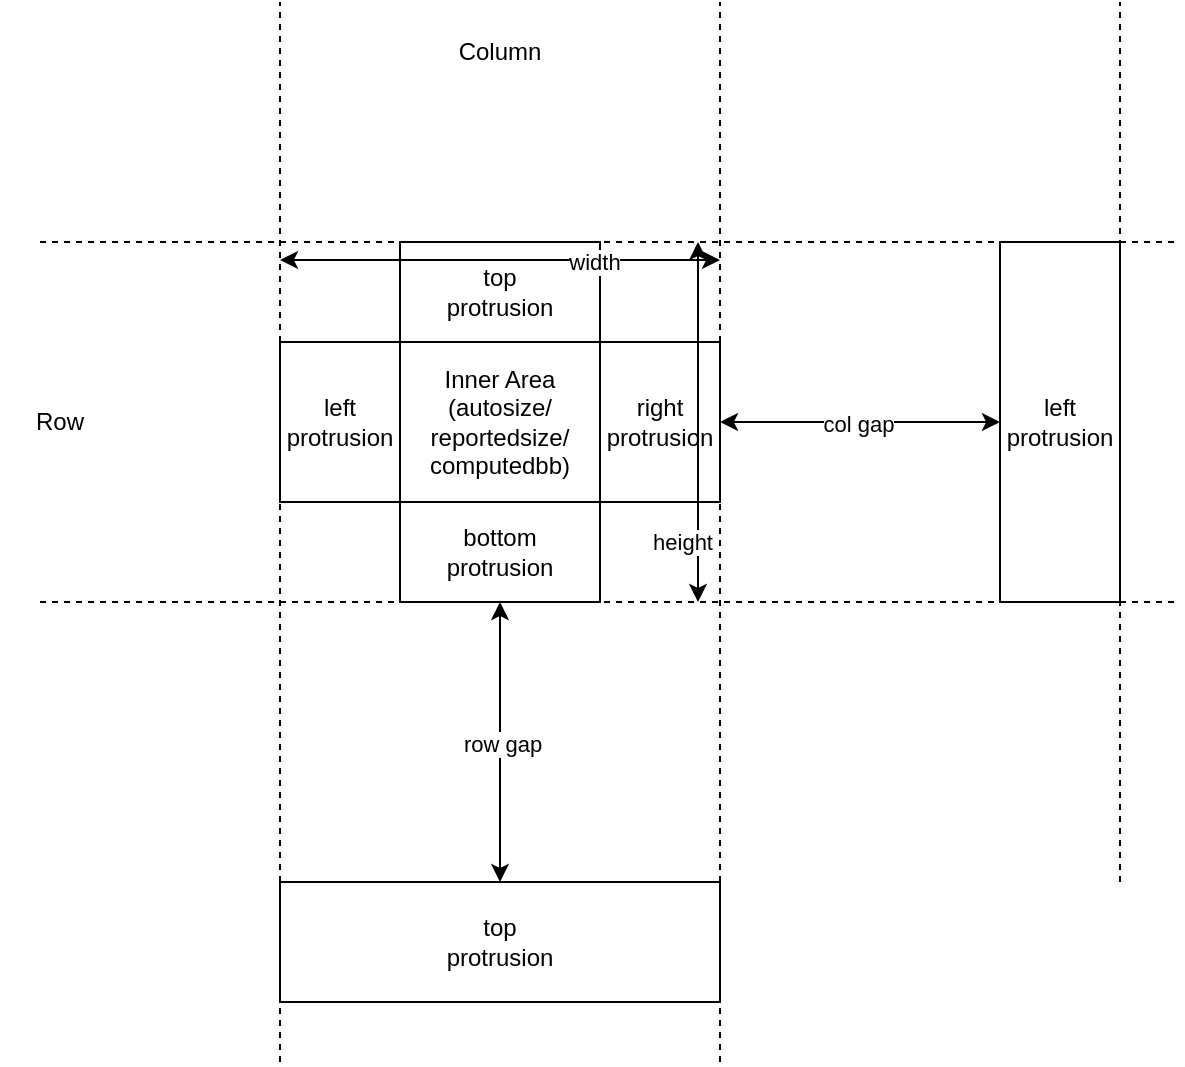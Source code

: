 <mxfile>
    <diagram id="6qtdvnLPg3hV4j2U6vlT" name="Page-1">
        <mxGraphModel dx="496" dy="936" grid="1" gridSize="10" guides="1" tooltips="1" connect="1" arrows="1" fold="1" page="1" pageScale="1" pageWidth="827" pageHeight="1169" math="0" shadow="0">
            <root>
                <mxCell id="0"/>
                <mxCell id="1" parent="0"/>
                <mxCell id="2" value="Inner Area&lt;br&gt;(autosize/&lt;br&gt;reportedsize/&lt;br&gt;computedbb)" style="rounded=0;whiteSpace=wrap;html=1;" parent="1" vertex="1">
                    <mxGeometry x="220" y="250" width="100" height="80" as="geometry"/>
                </mxCell>
                <mxCell id="7" value="left&lt;br&gt;protrusion" style="rounded=0;whiteSpace=wrap;html=1;" parent="1" vertex="1">
                    <mxGeometry x="160" y="250" width="60" height="80" as="geometry"/>
                </mxCell>
                <mxCell id="9" value="top&lt;br&gt;protrusion" style="rounded=0;whiteSpace=wrap;html=1;" parent="1" vertex="1">
                    <mxGeometry x="220" y="200" width="100" height="50" as="geometry"/>
                </mxCell>
                <mxCell id="10" value="bottom&lt;br&gt;protrusion" style="rounded=0;whiteSpace=wrap;html=1;" parent="1" vertex="1">
                    <mxGeometry x="220" y="330" width="100" height="50" as="geometry"/>
                </mxCell>
                <mxCell id="12" value="" style="endArrow=none;dashed=1;html=1;" parent="1" edge="1">
                    <mxGeometry width="50" height="50" relative="1" as="geometry">
                        <mxPoint x="380" y="610" as="sourcePoint"/>
                        <mxPoint x="380" y="80" as="targetPoint"/>
                    </mxGeometry>
                </mxCell>
                <mxCell id="13" value="" style="endArrow=none;dashed=1;html=1;" parent="1" edge="1">
                    <mxGeometry width="50" height="50" relative="1" as="geometry">
                        <mxPoint x="160" y="610" as="sourcePoint"/>
                        <mxPoint x="160" y="80" as="targetPoint"/>
                    </mxGeometry>
                </mxCell>
                <mxCell id="14" value="" style="endArrow=none;dashed=1;html=1;" parent="1" edge="1">
                    <mxGeometry width="50" height="50" relative="1" as="geometry">
                        <mxPoint x="40" y="200" as="sourcePoint"/>
                        <mxPoint x="610" y="200" as="targetPoint"/>
                    </mxGeometry>
                </mxCell>
                <mxCell id="15" value="" style="endArrow=none;dashed=1;html=1;" parent="1" edge="1">
                    <mxGeometry width="50" height="50" relative="1" as="geometry">
                        <mxPoint x="40" y="380" as="sourcePoint"/>
                        <mxPoint x="610" y="380" as="targetPoint"/>
                    </mxGeometry>
                </mxCell>
                <mxCell id="17" value="left&lt;br&gt;protrusion" style="rounded=0;whiteSpace=wrap;html=1;" parent="1" vertex="1">
                    <mxGeometry x="520" y="200" width="60" height="180" as="geometry"/>
                </mxCell>
                <mxCell id="18" value="" style="endArrow=none;dashed=1;html=1;" parent="1" edge="1">
                    <mxGeometry width="50" height="50" relative="1" as="geometry">
                        <mxPoint x="580" y="520" as="sourcePoint"/>
                        <mxPoint x="580" y="80" as="targetPoint"/>
                    </mxGeometry>
                </mxCell>
                <mxCell id="19" value="top&lt;br&gt;protrusion" style="rounded=0;whiteSpace=wrap;html=1;" parent="1" vertex="1">
                    <mxGeometry x="160" y="520" width="220" height="60" as="geometry"/>
                </mxCell>
                <mxCell id="21" value="" style="endArrow=classic;startArrow=classic;html=1;entryX=0.5;entryY=1;entryDx=0;entryDy=0;exitX=0.5;exitY=0;exitDx=0;exitDy=0;" parent="1" source="19" target="10" edge="1">
                    <mxGeometry width="50" height="50" relative="1" as="geometry">
                        <mxPoint x="200" y="520" as="sourcePoint"/>
                        <mxPoint x="120" y="530" as="targetPoint"/>
                        <Array as="points"/>
                    </mxGeometry>
                </mxCell>
                <mxCell id="22" value="row gap" style="edgeLabel;html=1;align=center;verticalAlign=middle;resizable=0;points=[];" parent="21" vertex="1" connectable="0">
                    <mxGeometry x="-0.015" y="-1" relative="1" as="geometry">
                        <mxPoint as="offset"/>
                    </mxGeometry>
                </mxCell>
                <mxCell id="23" value="" style="endArrow=classic;startArrow=classic;html=1;entryX=0;entryY=0.5;entryDx=0;entryDy=0;exitX=1;exitY=0.5;exitDx=0;exitDy=0;" parent="1" source="8" target="17" edge="1">
                    <mxGeometry width="50" height="50" relative="1" as="geometry">
                        <mxPoint x="210" y="530" as="sourcePoint"/>
                        <mxPoint x="210.48" y="450.66" as="targetPoint"/>
                        <Array as="points"/>
                    </mxGeometry>
                </mxCell>
                <mxCell id="24" value="col gap" style="edgeLabel;html=1;align=center;verticalAlign=middle;resizable=0;points=[];" parent="23" vertex="1" connectable="0">
                    <mxGeometry x="-0.015" y="-1" relative="1" as="geometry">
                        <mxPoint as="offset"/>
                    </mxGeometry>
                </mxCell>
                <mxCell id="25" value="Column" style="text;html=1;strokeColor=none;fillColor=none;align=center;verticalAlign=middle;whiteSpace=wrap;rounded=0;" parent="1" vertex="1">
                    <mxGeometry x="240" y="90" width="60" height="30" as="geometry"/>
                </mxCell>
                <mxCell id="27" value="Row" style="text;html=1;strokeColor=none;fillColor=none;align=center;verticalAlign=middle;whiteSpace=wrap;rounded=0;" parent="1" vertex="1">
                    <mxGeometry x="20" y="275" width="60" height="30" as="geometry"/>
                </mxCell>
                <mxCell id="28" value="" style="endArrow=classic;startArrow=classic;html=1;" parent="1" edge="1">
                    <mxGeometry width="50" height="50" relative="1" as="geometry">
                        <mxPoint x="160" y="209" as="sourcePoint"/>
                        <mxPoint x="380" y="209" as="targetPoint"/>
                        <Array as="points"/>
                    </mxGeometry>
                </mxCell>
                <mxCell id="29" value="width" style="edgeLabel;html=1;align=center;verticalAlign=middle;resizable=0;points=[];" parent="28" vertex="1" connectable="0">
                    <mxGeometry x="-0.015" y="-1" relative="1" as="geometry">
                        <mxPoint x="48" as="offset"/>
                    </mxGeometry>
                </mxCell>
                <mxCell id="8" value="right&lt;br&gt;protrusion" style="rounded=0;whiteSpace=wrap;html=1;" parent="1" vertex="1">
                    <mxGeometry x="320" y="250" width="60" height="80" as="geometry"/>
                </mxCell>
                <mxCell id="32" value="" style="endArrow=classic;startArrow=classic;html=1;exitX=0.75;exitY=0;exitDx=0;exitDy=0;endFill=1;" edge="1" parent="1">
                    <mxGeometry width="50" height="50" relative="1" as="geometry">
                        <mxPoint x="369" y="200" as="sourcePoint"/>
                        <mxPoint x="369" y="380" as="targetPoint"/>
                    </mxGeometry>
                </mxCell>
                <mxCell id="33" value="height" style="edgeLabel;html=1;align=center;verticalAlign=middle;resizable=0;points=[];" vertex="1" connectable="0" parent="32">
                    <mxGeometry x="-0.015" y="-1" relative="1" as="geometry">
                        <mxPoint x="-7" y="61" as="offset"/>
                    </mxGeometry>
                </mxCell>
            </root>
        </mxGraphModel>
    </diagram>
</mxfile>